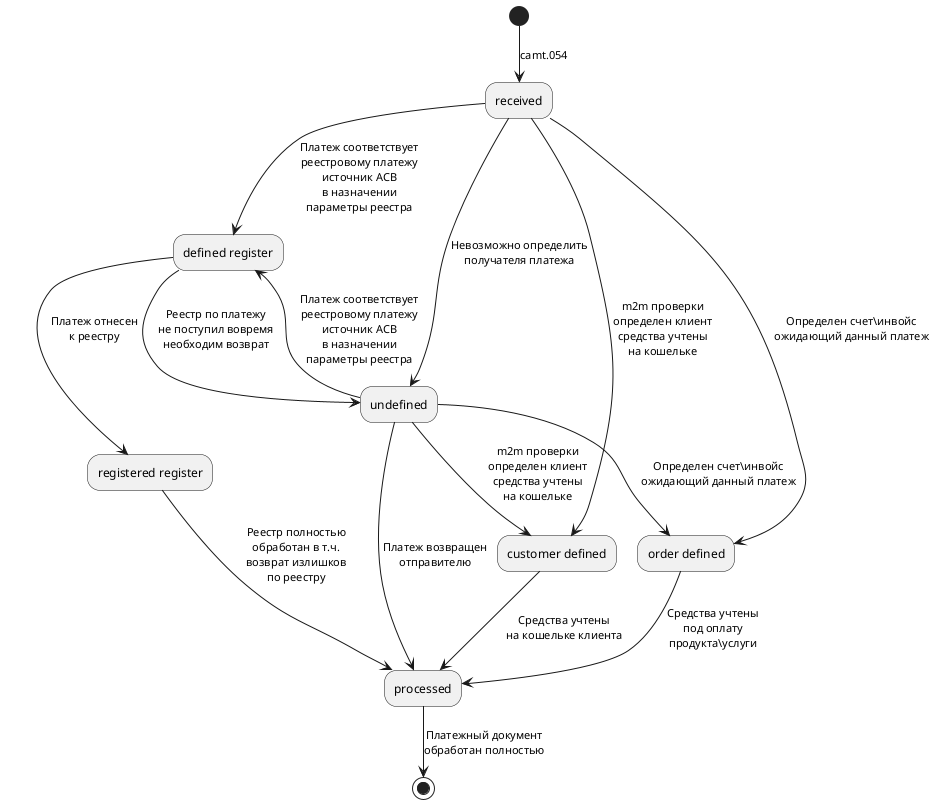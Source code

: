 @startuml
(*) --> [camt.054] received
received --> [Платеж соответствует\nреестровому платежу\nисточник АСВ\nв назначении\nпараметры реестра] "defined register"
"defined register" --> [Платеж отнесен\nк реестру] "registered register"
"defined register" --> [Реестр по платежу\nне поступил вовремя\nнеобходим возврат] undefined
received --> [Невозможно определить\nполучателя платежа] undefined
received --> [m2m проверки\nопределен клиент\nсредства учтены\nна кошельке] "customer defined"
received --> [Определен счет\инвойс\nожидающий данный платеж] "order defined"
"order defined" --> [Средства учтены\nпод оплату\nпродукта\услуги] processed
"customer defined" --> [Средства учтены\nна кошельке клиента] processed
"registered register" --> [Реестр полностью\nобработан в т.ч.\nвозврат излишков\nпо реестру] processed
undefined -->  [Платеж возвращен\nотправителю]processed
undefined --> [m2m проверки\nопределен клиент\nсредства учтены\nна кошельке] "customer defined"
undefined --> [Определен счет\инвойс\nожидающий данный платеж] "order defined"
undefined --> [Платеж соответствует\nреестровому платежу\nисточник АСВ\nв назначении\nпараметры реестра] "defined register"
processed --> [Платежный документ\nобработан полностью] (*)
@enduml

